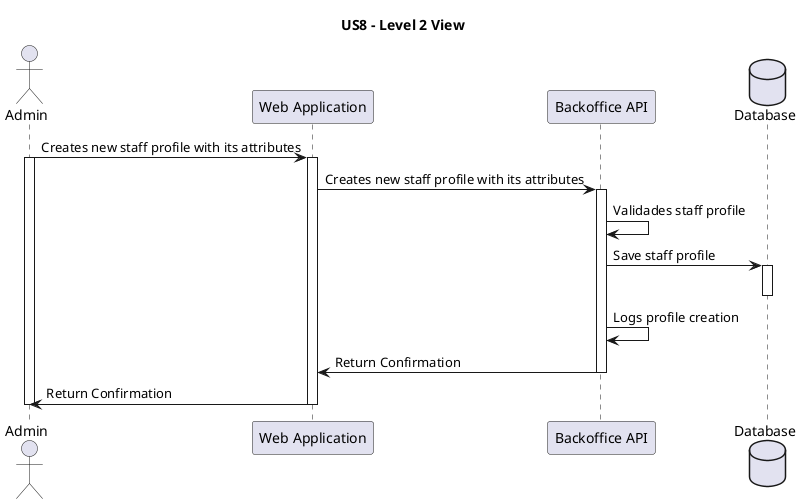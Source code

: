 
@startuml

title US8 - Level 2 View

actor Admin as U
participant "Web Application" as web
participant "Backoffice API" as api
database "Database" as db

U -> web : Creates new staff profile with its attributes
activate U
activate web
web -> api : Creates new staff profile with its attributes
activate api

api -> api : Validades staff profile
api -> db : Save staff profile
activate db
deactivate db
api -> api : Logs profile creation
api -> web : Return Confirmation
deactivate api
web -> U : Return Confirmation
deactivate web
deactivate U


@enduml